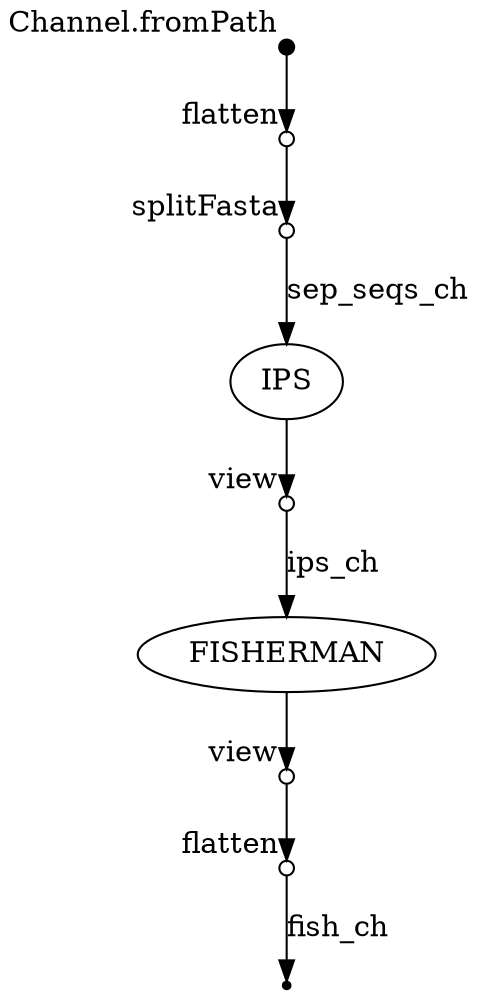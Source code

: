 digraph "flowchart_199" {
p0 [shape=point,label="",fixedsize=true,width=0.1,xlabel="Channel.fromPath"];
p1 [shape=circle,label="",fixedsize=true,width=0.1,xlabel="flatten"];
p0 -> p1;

p1 [shape=circle,label="",fixedsize=true,width=0.1,xlabel="flatten"];
p2 [shape=circle,label="",fixedsize=true,width=0.1,xlabel="splitFasta"];
p1 -> p2;

p2 [shape=circle,label="",fixedsize=true,width=0.1,xlabel="splitFasta"];
p3 [label="IPS"];
p2 -> p3 [label="sep_seqs_ch"];

p3 [label="IPS"];
p4 [shape=circle,label="",fixedsize=true,width=0.1,xlabel="view"];
p3 -> p4;

p4 [shape=circle,label="",fixedsize=true,width=0.1,xlabel="view"];
p5 [label="FISHERMAN"];
p4 -> p5 [label="ips_ch"];

p5 [label="FISHERMAN"];
p6 [shape=circle,label="",fixedsize=true,width=0.1,xlabel="view"];
p5 -> p6;

p6 [shape=circle,label="",fixedsize=true,width=0.1,xlabel="view"];
p7 [shape=circle,label="",fixedsize=true,width=0.1,xlabel="flatten"];
p6 -> p7;

p7 [shape=circle,label="",fixedsize=true,width=0.1,xlabel="flatten"];
p8 [shape=point];
p7 -> p8 [label="fish_ch"];

}
